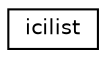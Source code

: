 digraph "Graphical Class Hierarchy"
{
  edge [fontname="Helvetica",fontsize="10",labelfontname="Helvetica",labelfontsize="10"];
  node [fontname="Helvetica",fontsize="10",shape=record];
  rankdir="LR";
  Node0 [label="icilist",height=0.2,width=0.4,color="black", fillcolor="white", style="filled",URL="$structicilist.html"];
}
